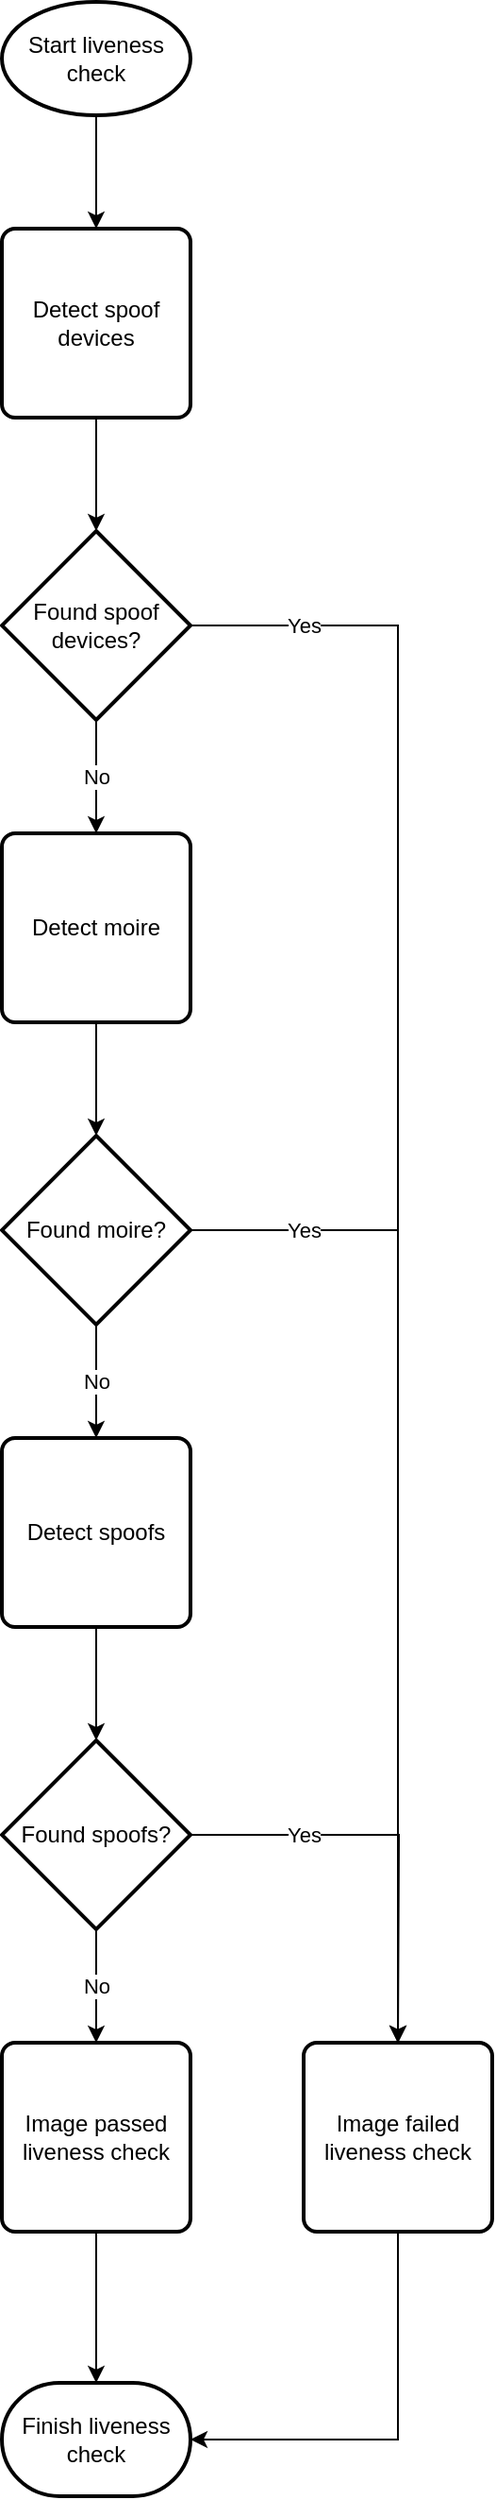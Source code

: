 <mxfile version="20.8.16" type="device"><diagram name="Page-1" id="NTrZVFa_uaKzHOFTNPe2"><mxGraphModel dx="1114" dy="999" grid="1" gridSize="10" guides="1" tooltips="1" connect="1" arrows="1" fold="1" page="1" pageScale="1" pageWidth="880" pageHeight="1800" math="0" shadow="0"><root><mxCell id="0"/><mxCell id="1" parent="0"/><mxCell id="7hHppbBjzah5jvjvc5Mz-9" style="edgeStyle=orthogonalEdgeStyle;rounded=0;orthogonalLoop=1;jettySize=auto;html=1;exitX=0.5;exitY=1;exitDx=0;exitDy=0;exitPerimeter=0;entryX=0.5;entryY=0;entryDx=0;entryDy=0;" edge="1" parent="1" source="7hHppbBjzah5jvjvc5Mz-1" target="7hHppbBjzah5jvjvc5Mz-2"><mxGeometry relative="1" as="geometry"/></mxCell><mxCell id="7hHppbBjzah5jvjvc5Mz-1" value="Start liveness check" style="strokeWidth=2;html=1;shape=mxgraph.flowchart.start_1;whiteSpace=wrap;" vertex="1" parent="1"><mxGeometry x="350" y="30" width="100" height="60" as="geometry"/></mxCell><mxCell id="7hHppbBjzah5jvjvc5Mz-11" style="edgeStyle=orthogonalEdgeStyle;rounded=0;orthogonalLoop=1;jettySize=auto;html=1;exitX=0.5;exitY=1;exitDx=0;exitDy=0;entryX=0.5;entryY=0;entryDx=0;entryDy=0;entryPerimeter=0;" edge="1" parent="1" source="7hHppbBjzah5jvjvc5Mz-2" target="7hHppbBjzah5jvjvc5Mz-3"><mxGeometry relative="1" as="geometry"/></mxCell><mxCell id="7hHppbBjzah5jvjvc5Mz-2" value="Detect spoof devices" style="rounded=1;whiteSpace=wrap;html=1;absoluteArcSize=1;arcSize=14;strokeWidth=2;" vertex="1" parent="1"><mxGeometry x="350" y="150" width="100" height="100" as="geometry"/></mxCell><mxCell id="7hHppbBjzah5jvjvc5Mz-12" value="No" style="edgeStyle=orthogonalEdgeStyle;rounded=0;orthogonalLoop=1;jettySize=auto;html=1;exitX=0.5;exitY=1;exitDx=0;exitDy=0;exitPerimeter=0;entryX=0.5;entryY=0;entryDx=0;entryDy=0;" edge="1" parent="1" source="7hHppbBjzah5jvjvc5Mz-3" target="7hHppbBjzah5jvjvc5Mz-4"><mxGeometry relative="1" as="geometry"/></mxCell><mxCell id="7hHppbBjzah5jvjvc5Mz-19" value="Yes" style="edgeStyle=orthogonalEdgeStyle;rounded=0;orthogonalLoop=1;jettySize=auto;html=1;exitX=1;exitY=0.5;exitDx=0;exitDy=0;exitPerimeter=0;" edge="1" parent="1" source="7hHppbBjzah5jvjvc5Mz-3" target="7hHppbBjzah5jvjvc5Mz-18"><mxGeometry x="-0.861" relative="1" as="geometry"><mxPoint as="offset"/></mxGeometry></mxCell><mxCell id="7hHppbBjzah5jvjvc5Mz-3" value="Found spoof devices?" style="strokeWidth=2;html=1;shape=mxgraph.flowchart.decision;whiteSpace=wrap;" vertex="1" parent="1"><mxGeometry x="350" y="310" width="100" height="100" as="geometry"/></mxCell><mxCell id="7hHppbBjzah5jvjvc5Mz-13" style="edgeStyle=orthogonalEdgeStyle;rounded=0;orthogonalLoop=1;jettySize=auto;html=1;exitX=0.5;exitY=1;exitDx=0;exitDy=0;entryX=0.5;entryY=0;entryDx=0;entryDy=0;entryPerimeter=0;" edge="1" parent="1" source="7hHppbBjzah5jvjvc5Mz-4" target="7hHppbBjzah5jvjvc5Mz-5"><mxGeometry relative="1" as="geometry"/></mxCell><mxCell id="7hHppbBjzah5jvjvc5Mz-4" value="Detect moire" style="rounded=1;whiteSpace=wrap;html=1;absoluteArcSize=1;arcSize=14;strokeWidth=2;" vertex="1" parent="1"><mxGeometry x="350" y="470" width="100" height="100" as="geometry"/></mxCell><mxCell id="7hHppbBjzah5jvjvc5Mz-14" value="No" style="edgeStyle=orthogonalEdgeStyle;rounded=0;orthogonalLoop=1;jettySize=auto;html=1;exitX=0.5;exitY=1;exitDx=0;exitDy=0;exitPerimeter=0;entryX=0.5;entryY=0;entryDx=0;entryDy=0;" edge="1" parent="1" source="7hHppbBjzah5jvjvc5Mz-5" target="7hHppbBjzah5jvjvc5Mz-6"><mxGeometry relative="1" as="geometry"/></mxCell><mxCell id="7hHppbBjzah5jvjvc5Mz-20" value="Yes" style="edgeStyle=orthogonalEdgeStyle;rounded=0;orthogonalLoop=1;jettySize=auto;html=1;exitX=1;exitY=0.5;exitDx=0;exitDy=0;exitPerimeter=0;" edge="1" parent="1" source="7hHppbBjzah5jvjvc5Mz-5" target="7hHppbBjzah5jvjvc5Mz-18"><mxGeometry x="-0.778" relative="1" as="geometry"><mxPoint as="offset"/></mxGeometry></mxCell><mxCell id="7hHppbBjzah5jvjvc5Mz-5" value="Found moire?" style="strokeWidth=2;html=1;shape=mxgraph.flowchart.decision;whiteSpace=wrap;" vertex="1" parent="1"><mxGeometry x="350" y="630" width="100" height="100" as="geometry"/></mxCell><mxCell id="7hHppbBjzah5jvjvc5Mz-16" style="edgeStyle=orthogonalEdgeStyle;rounded=0;orthogonalLoop=1;jettySize=auto;html=1;exitX=0.5;exitY=1;exitDx=0;exitDy=0;entryX=0.5;entryY=0;entryDx=0;entryDy=0;entryPerimeter=0;" edge="1" parent="1" source="7hHppbBjzah5jvjvc5Mz-6" target="7hHppbBjzah5jvjvc5Mz-7"><mxGeometry relative="1" as="geometry"/></mxCell><mxCell id="7hHppbBjzah5jvjvc5Mz-6" value="Detect spoofs" style="rounded=1;whiteSpace=wrap;html=1;absoluteArcSize=1;arcSize=14;strokeWidth=2;" vertex="1" parent="1"><mxGeometry x="350" y="790" width="100" height="100" as="geometry"/></mxCell><mxCell id="7hHppbBjzah5jvjvc5Mz-17" value="No" style="edgeStyle=orthogonalEdgeStyle;rounded=0;orthogonalLoop=1;jettySize=auto;html=1;exitX=0.5;exitY=1;exitDx=0;exitDy=0;exitPerimeter=0;entryX=0.5;entryY=0;entryDx=0;entryDy=0;" edge="1" parent="1" source="7hHppbBjzah5jvjvc5Mz-7" target="7hHppbBjzah5jvjvc5Mz-8"><mxGeometry relative="1" as="geometry"/></mxCell><mxCell id="7hHppbBjzah5jvjvc5Mz-21" value="Yes" style="edgeStyle=orthogonalEdgeStyle;rounded=0;orthogonalLoop=1;jettySize=auto;html=1;exitX=1;exitY=0.5;exitDx=0;exitDy=0;exitPerimeter=0;" edge="1" parent="1" source="7hHppbBjzah5jvjvc5Mz-7"><mxGeometry x="-0.455" relative="1" as="geometry"><mxPoint x="560" y="1110" as="targetPoint"/><mxPoint as="offset"/></mxGeometry></mxCell><mxCell id="7hHppbBjzah5jvjvc5Mz-7" value="Found spoofs?" style="strokeWidth=2;html=1;shape=mxgraph.flowchart.decision;whiteSpace=wrap;" vertex="1" parent="1"><mxGeometry x="350" y="950" width="100" height="100" as="geometry"/></mxCell><mxCell id="7hHppbBjzah5jvjvc5Mz-24" style="edgeStyle=orthogonalEdgeStyle;rounded=0;orthogonalLoop=1;jettySize=auto;html=1;exitX=0.5;exitY=1;exitDx=0;exitDy=0;entryX=0.5;entryY=0;entryDx=0;entryDy=0;entryPerimeter=0;" edge="1" parent="1" source="7hHppbBjzah5jvjvc5Mz-8" target="7hHppbBjzah5jvjvc5Mz-22"><mxGeometry relative="1" as="geometry"/></mxCell><mxCell id="7hHppbBjzah5jvjvc5Mz-8" value="Image passed liveness check" style="rounded=1;whiteSpace=wrap;html=1;absoluteArcSize=1;arcSize=14;strokeWidth=2;" vertex="1" parent="1"><mxGeometry x="350" y="1110" width="100" height="100" as="geometry"/></mxCell><mxCell id="7hHppbBjzah5jvjvc5Mz-23" style="edgeStyle=orthogonalEdgeStyle;rounded=0;orthogonalLoop=1;jettySize=auto;html=1;exitX=0.5;exitY=1;exitDx=0;exitDy=0;entryX=1;entryY=0.5;entryDx=0;entryDy=0;entryPerimeter=0;" edge="1" parent="1" source="7hHppbBjzah5jvjvc5Mz-18" target="7hHppbBjzah5jvjvc5Mz-22"><mxGeometry relative="1" as="geometry"/></mxCell><mxCell id="7hHppbBjzah5jvjvc5Mz-18" value="Image failed liveness check" style="rounded=1;whiteSpace=wrap;html=1;absoluteArcSize=1;arcSize=14;strokeWidth=2;" vertex="1" parent="1"><mxGeometry x="510" y="1110" width="100" height="100" as="geometry"/></mxCell><mxCell id="7hHppbBjzah5jvjvc5Mz-22" value="Finish liveness check" style="strokeWidth=2;html=1;shape=mxgraph.flowchart.terminator;whiteSpace=wrap;" vertex="1" parent="1"><mxGeometry x="350" y="1290" width="100" height="60" as="geometry"/></mxCell></root></mxGraphModel></diagram></mxfile>
